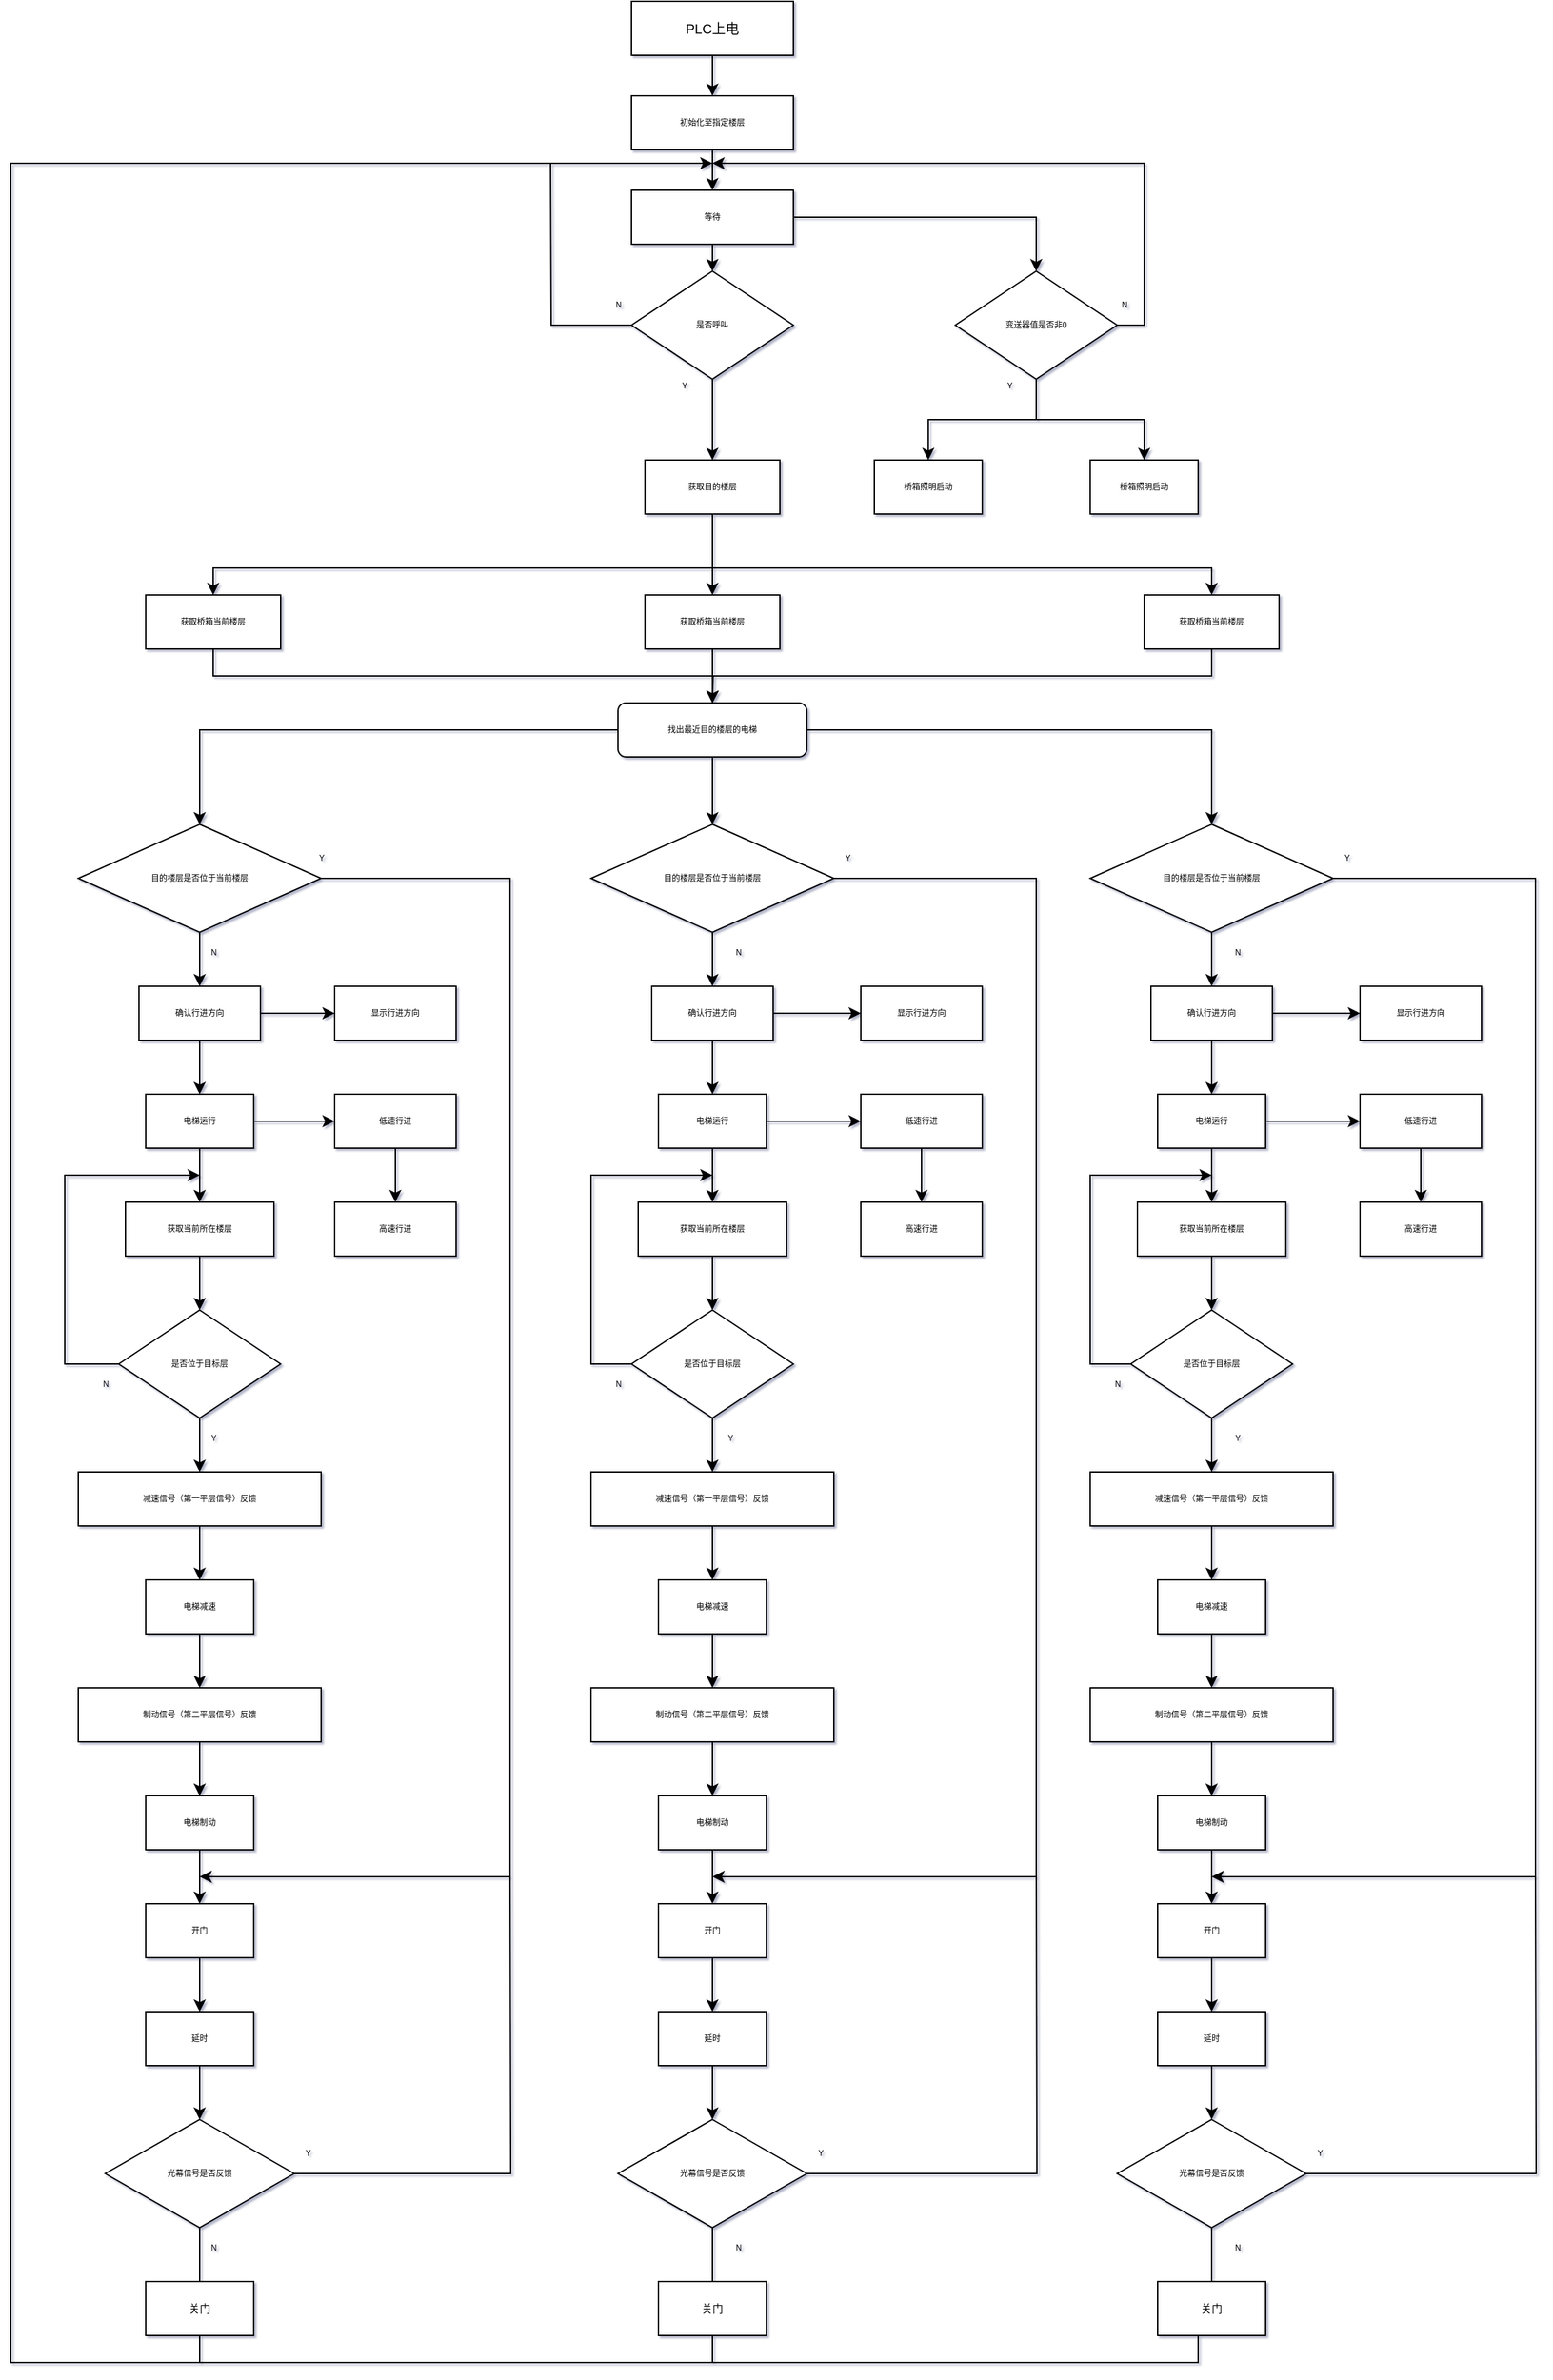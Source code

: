 <mxfile version="14.8.1" type="github">
  <diagram id="xuy3t1yrsUnTMNWXvo1F" name="Page-1">
    <mxGraphModel dx="2310" dy="881" grid="1" gridSize="10" guides="1" tooltips="1" connect="1" arrows="1" fold="1" page="1" pageScale="1" pageWidth="827" pageHeight="1169" math="0" shadow="1">
      <root>
        <mxCell id="0" />
        <mxCell id="1" parent="0" />
        <mxCell id="n46OkMf2juIqLzWFey6i-275" style="edgeStyle=orthogonalEdgeStyle;rounded=0;orthogonalLoop=1;jettySize=auto;html=1;exitX=0.5;exitY=1;exitDx=0;exitDy=0;entryX=0.5;entryY=0;entryDx=0;entryDy=0;fontSize=6;startArrow=none;startFill=0;endArrow=classic;endFill=1;" edge="1" parent="1" source="n46OkMf2juIqLzWFey6i-2" target="n46OkMf2juIqLzWFey6i-3">
          <mxGeometry relative="1" as="geometry" />
        </mxCell>
        <mxCell id="n46OkMf2juIqLzWFey6i-2" value="&lt;font style=&quot;line-height: 120% ; font-size: 10px&quot;&gt;PLC上电&lt;/font&gt;" style="rounded=0;whiteSpace=wrap;html=1;spacingLeft=0;fontSize=8;" vertex="1" parent="1">
          <mxGeometry x="339.99" width="120" height="40" as="geometry" />
        </mxCell>
        <mxCell id="n46OkMf2juIqLzWFey6i-276" style="edgeStyle=orthogonalEdgeStyle;rounded=0;orthogonalLoop=1;jettySize=auto;html=1;exitX=0.5;exitY=1;exitDx=0;exitDy=0;fontSize=6;startArrow=none;startFill=0;endArrow=classic;endFill=1;" edge="1" parent="1" source="n46OkMf2juIqLzWFey6i-3">
          <mxGeometry relative="1" as="geometry">
            <mxPoint x="400" y="140" as="targetPoint" />
          </mxGeometry>
        </mxCell>
        <mxCell id="n46OkMf2juIqLzWFey6i-3" value="初始化至指定楼层" style="rounded=0;whiteSpace=wrap;html=1;spacingLeft=0;fontSize=6;" vertex="1" parent="1">
          <mxGeometry x="339.99" y="70" width="120" height="40" as="geometry" />
        </mxCell>
        <mxCell id="n46OkMf2juIqLzWFey6i-278" style="edgeStyle=orthogonalEdgeStyle;rounded=0;orthogonalLoop=1;jettySize=auto;html=1;exitX=0.5;exitY=1;exitDx=0;exitDy=0;entryX=0.5;entryY=0;entryDx=0;entryDy=0;fontSize=6;startArrow=none;startFill=0;endArrow=classic;endFill=1;" edge="1" parent="1" source="n46OkMf2juIqLzWFey6i-5" target="n46OkMf2juIqLzWFey6i-7">
          <mxGeometry relative="1" as="geometry" />
        </mxCell>
        <mxCell id="n46OkMf2juIqLzWFey6i-288" value="" style="edgeStyle=orthogonalEdgeStyle;rounded=0;orthogonalLoop=1;jettySize=auto;html=1;fontSize=6;startArrow=none;startFill=0;endArrow=classic;endFill=1;" edge="1" parent="1" source="n46OkMf2juIqLzWFey6i-5" target="n46OkMf2juIqLzWFey6i-282">
          <mxGeometry relative="1" as="geometry" />
        </mxCell>
        <mxCell id="n46OkMf2juIqLzWFey6i-5" value="等待" style="rounded=0;whiteSpace=wrap;html=1;spacingLeft=0;fontSize=6;" vertex="1" parent="1">
          <mxGeometry x="339.99" y="140" width="120" height="40" as="geometry" />
        </mxCell>
        <mxCell id="n46OkMf2juIqLzWFey6i-272" value="" style="edgeStyle=orthogonalEdgeStyle;rounded=0;orthogonalLoop=1;jettySize=auto;html=1;fontSize=6;startArrow=none;startFill=0;endArrow=classic;endFill=1;" edge="1" parent="1" source="n46OkMf2juIqLzWFey6i-7" target="n46OkMf2juIqLzWFey6i-25">
          <mxGeometry relative="1" as="geometry" />
        </mxCell>
        <mxCell id="n46OkMf2juIqLzWFey6i-274" style="edgeStyle=orthogonalEdgeStyle;rounded=0;orthogonalLoop=1;jettySize=auto;html=1;exitX=0;exitY=0.5;exitDx=0;exitDy=0;fontSize=6;startArrow=none;startFill=0;endArrow=none;endFill=0;" edge="1" parent="1" source="n46OkMf2juIqLzWFey6i-7">
          <mxGeometry relative="1" as="geometry">
            <mxPoint x="280.0" y="120" as="targetPoint" />
          </mxGeometry>
        </mxCell>
        <mxCell id="n46OkMf2juIqLzWFey6i-7" value="是否呼叫" style="rhombus;whiteSpace=wrap;html=1;spacingLeft=0;fontSize=6;" vertex="1" parent="1">
          <mxGeometry x="339.99" y="200" width="120" height="80" as="geometry" />
        </mxCell>
        <mxCell id="n46OkMf2juIqLzWFey6i-238" style="edgeStyle=orthogonalEdgeStyle;rounded=0;orthogonalLoop=1;jettySize=auto;html=1;exitX=0.5;exitY=1;exitDx=0;exitDy=0;fontSize=6;startArrow=none;startFill=0;endArrow=classic;endFill=1;" edge="1" parent="1" source="n46OkMf2juIqLzWFey6i-11">
          <mxGeometry relative="1" as="geometry">
            <mxPoint x="400.0" y="520" as="targetPoint" />
          </mxGeometry>
        </mxCell>
        <mxCell id="n46OkMf2juIqLzWFey6i-11" value="获取桥箱当前楼层" style="rounded=0;whiteSpace=wrap;html=1;spacingLeft=0;fontSize=6;" vertex="1" parent="1">
          <mxGeometry x="-20" y="440" width="100" height="40" as="geometry" />
        </mxCell>
        <mxCell id="n46OkMf2juIqLzWFey6i-229" value="" style="edgeStyle=orthogonalEdgeStyle;rounded=0;orthogonalLoop=1;jettySize=auto;html=1;fontSize=6;startArrow=none;startFill=0;endArrow=classic;endFill=1;" edge="1" parent="1" source="n46OkMf2juIqLzWFey6i-12" target="n46OkMf2juIqLzWFey6i-35">
          <mxGeometry relative="1" as="geometry" />
        </mxCell>
        <mxCell id="n46OkMf2juIqLzWFey6i-12" value="获取桥箱当前楼层" style="rounded=0;whiteSpace=wrap;html=1;spacingLeft=0;fontSize=6;" vertex="1" parent="1">
          <mxGeometry x="350" y="440" width="100" height="40" as="geometry" />
        </mxCell>
        <mxCell id="n46OkMf2juIqLzWFey6i-237" style="edgeStyle=orthogonalEdgeStyle;rounded=0;orthogonalLoop=1;jettySize=auto;html=1;exitX=0.5;exitY=1;exitDx=0;exitDy=0;entryX=0.5;entryY=0;entryDx=0;entryDy=0;fontSize=6;startArrow=none;startFill=0;endArrow=classic;endFill=1;" edge="1" parent="1" source="n46OkMf2juIqLzWFey6i-13" target="n46OkMf2juIqLzWFey6i-35">
          <mxGeometry relative="1" as="geometry" />
        </mxCell>
        <mxCell id="n46OkMf2juIqLzWFey6i-13" value="获取桥箱当前楼层" style="rounded=0;whiteSpace=wrap;html=1;spacingLeft=0;fontSize=6;" vertex="1" parent="1">
          <mxGeometry x="720" y="440" width="100" height="40" as="geometry" />
        </mxCell>
        <mxCell id="n46OkMf2juIqLzWFey6i-233" value="" style="edgeStyle=orthogonalEdgeStyle;rounded=0;orthogonalLoop=1;jettySize=auto;html=1;fontSize=6;startArrow=none;startFill=0;endArrow=classic;endFill=1;" edge="1" parent="1" source="n46OkMf2juIqLzWFey6i-25" target="n46OkMf2juIqLzWFey6i-12">
          <mxGeometry relative="1" as="geometry" />
        </mxCell>
        <mxCell id="n46OkMf2juIqLzWFey6i-234" style="edgeStyle=orthogonalEdgeStyle;rounded=0;orthogonalLoop=1;jettySize=auto;html=1;exitX=0.5;exitY=1;exitDx=0;exitDy=0;entryX=0.5;entryY=0;entryDx=0;entryDy=0;fontSize=6;startArrow=none;startFill=0;endArrow=classic;endFill=1;" edge="1" parent="1" source="n46OkMf2juIqLzWFey6i-25" target="n46OkMf2juIqLzWFey6i-11">
          <mxGeometry relative="1" as="geometry">
            <Array as="points">
              <mxPoint x="400" y="420" />
              <mxPoint x="30" y="420" />
            </Array>
          </mxGeometry>
        </mxCell>
        <mxCell id="n46OkMf2juIqLzWFey6i-235" style="edgeStyle=orthogonalEdgeStyle;rounded=0;orthogonalLoop=1;jettySize=auto;html=1;exitX=0.5;exitY=1;exitDx=0;exitDy=0;entryX=0.5;entryY=0;entryDx=0;entryDy=0;fontSize=6;startArrow=none;startFill=0;endArrow=classic;endFill=1;" edge="1" parent="1" source="n46OkMf2juIqLzWFey6i-25" target="n46OkMf2juIqLzWFey6i-13">
          <mxGeometry relative="1" as="geometry">
            <Array as="points">
              <mxPoint x="400" y="420" />
              <mxPoint x="770" y="420" />
            </Array>
          </mxGeometry>
        </mxCell>
        <mxCell id="n46OkMf2juIqLzWFey6i-25" value="获取目的楼层" style="rounded=0;whiteSpace=wrap;html=1;spacingLeft=0;fontSize=6;" vertex="1" parent="1">
          <mxGeometry x="350" y="340" width="100" height="40" as="geometry" />
        </mxCell>
        <mxCell id="n46OkMf2juIqLzWFey6i-236" value="" style="edgeStyle=orthogonalEdgeStyle;rounded=0;orthogonalLoop=1;jettySize=auto;html=1;fontSize=6;startArrow=none;startFill=0;endArrow=classic;endFill=1;" edge="1" parent="1" source="n46OkMf2juIqLzWFey6i-35" target="n46OkMf2juIqLzWFey6i-40">
          <mxGeometry relative="1" as="geometry" />
        </mxCell>
        <mxCell id="n46OkMf2juIqLzWFey6i-239" style="edgeStyle=orthogonalEdgeStyle;rounded=0;orthogonalLoop=1;jettySize=auto;html=1;exitX=0;exitY=0.5;exitDx=0;exitDy=0;entryX=0.5;entryY=0;entryDx=0;entryDy=0;fontSize=6;startArrow=none;startFill=0;endArrow=classic;endFill=1;" edge="1" parent="1" source="n46OkMf2juIqLzWFey6i-35" target="n46OkMf2juIqLzWFey6i-42">
          <mxGeometry relative="1" as="geometry" />
        </mxCell>
        <mxCell id="n46OkMf2juIqLzWFey6i-240" style="edgeStyle=orthogonalEdgeStyle;rounded=0;orthogonalLoop=1;jettySize=auto;html=1;exitX=1;exitY=0.5;exitDx=0;exitDy=0;entryX=0.5;entryY=0;entryDx=0;entryDy=0;fontSize=6;startArrow=none;startFill=0;endArrow=classic;endFill=1;" edge="1" parent="1" source="n46OkMf2juIqLzWFey6i-35" target="n46OkMf2juIqLzWFey6i-43">
          <mxGeometry relative="1" as="geometry" />
        </mxCell>
        <mxCell id="n46OkMf2juIqLzWFey6i-35" value="找出最近目的楼层的电梯" style="rounded=1;whiteSpace=wrap;html=1;spacingLeft=0;fontSize=6;" vertex="1" parent="1">
          <mxGeometry x="330" y="520" width="140" height="40" as="geometry" />
        </mxCell>
        <mxCell id="n46OkMf2juIqLzWFey6i-225" value="" style="edgeStyle=orthogonalEdgeStyle;rounded=0;orthogonalLoop=1;jettySize=auto;html=1;fontSize=6;startArrow=none;startFill=0;endArrow=classic;endFill=1;" edge="1" parent="1" source="n46OkMf2juIqLzWFey6i-40" target="n46OkMf2juIqLzWFey6i-48">
          <mxGeometry relative="1" as="geometry" />
        </mxCell>
        <mxCell id="n46OkMf2juIqLzWFey6i-261" style="edgeStyle=orthogonalEdgeStyle;rounded=0;orthogonalLoop=1;jettySize=auto;html=1;exitX=1;exitY=0.5;exitDx=0;exitDy=0;fontSize=6;startArrow=none;startFill=0;endArrow=classic;endFill=1;" edge="1" parent="1" source="n46OkMf2juIqLzWFey6i-40">
          <mxGeometry relative="1" as="geometry">
            <mxPoint x="400" y="1390" as="targetPoint" />
            <Array as="points">
              <mxPoint x="640" y="650" />
              <mxPoint x="640" y="1390" />
            </Array>
          </mxGeometry>
        </mxCell>
        <mxCell id="n46OkMf2juIqLzWFey6i-40" value="目的楼层是否位于当前楼层" style="rhombus;whiteSpace=wrap;html=1;spacingLeft=0;fontSize=6;" vertex="1" parent="1">
          <mxGeometry x="309.99" y="610" width="180" height="80" as="geometry" />
        </mxCell>
        <mxCell id="n46OkMf2juIqLzWFey6i-226" value="" style="edgeStyle=orthogonalEdgeStyle;rounded=0;orthogonalLoop=1;jettySize=auto;html=1;fontSize=6;startArrow=none;startFill=0;endArrow=classic;endFill=1;" edge="1" parent="1" source="n46OkMf2juIqLzWFey6i-42" target="n46OkMf2juIqLzWFey6i-46">
          <mxGeometry relative="1" as="geometry" />
        </mxCell>
        <mxCell id="n46OkMf2juIqLzWFey6i-262" style="edgeStyle=orthogonalEdgeStyle;rounded=0;orthogonalLoop=1;jettySize=auto;html=1;exitX=1;exitY=0.5;exitDx=0;exitDy=0;fontSize=6;startArrow=none;startFill=0;endArrow=classic;endFill=1;" edge="1" parent="1" source="n46OkMf2juIqLzWFey6i-42">
          <mxGeometry relative="1" as="geometry">
            <mxPoint x="20" y="1390" as="targetPoint" />
            <Array as="points">
              <mxPoint x="250" y="650" />
              <mxPoint x="250" y="1390" />
            </Array>
          </mxGeometry>
        </mxCell>
        <mxCell id="n46OkMf2juIqLzWFey6i-42" value="目的楼层是否位于当前楼层" style="rhombus;whiteSpace=wrap;html=1;spacingLeft=0;fontSize=6;" vertex="1" parent="1">
          <mxGeometry x="-70" y="610" width="180" height="80" as="geometry" />
        </mxCell>
        <mxCell id="n46OkMf2juIqLzWFey6i-227" value="" style="edgeStyle=orthogonalEdgeStyle;rounded=0;orthogonalLoop=1;jettySize=auto;html=1;fontSize=6;startArrow=none;startFill=0;endArrow=classic;endFill=1;" edge="1" parent="1" source="n46OkMf2juIqLzWFey6i-43" target="n46OkMf2juIqLzWFey6i-49">
          <mxGeometry relative="1" as="geometry" />
        </mxCell>
        <mxCell id="n46OkMf2juIqLzWFey6i-263" style="edgeStyle=orthogonalEdgeStyle;rounded=0;orthogonalLoop=1;jettySize=auto;html=1;exitX=1;exitY=0.5;exitDx=0;exitDy=0;fontSize=6;startArrow=none;startFill=0;endArrow=classic;endFill=1;" edge="1" parent="1" source="n46OkMf2juIqLzWFey6i-43">
          <mxGeometry relative="1" as="geometry">
            <mxPoint x="770" y="1390" as="targetPoint" />
            <Array as="points">
              <mxPoint x="1010" y="650" />
              <mxPoint x="1010" y="1390" />
            </Array>
          </mxGeometry>
        </mxCell>
        <mxCell id="n46OkMf2juIqLzWFey6i-43" value="目的楼层是否位于当前楼层" style="rhombus;whiteSpace=wrap;html=1;spacingLeft=0;fontSize=6;" vertex="1" parent="1">
          <mxGeometry x="680" y="610" width="180" height="80" as="geometry" />
        </mxCell>
        <mxCell id="n46OkMf2juIqLzWFey6i-222" value="" style="edgeStyle=orthogonalEdgeStyle;rounded=0;orthogonalLoop=1;jettySize=auto;html=1;fontSize=6;startArrow=none;startFill=0;endArrow=classic;endFill=1;" edge="1" parent="1" source="n46OkMf2juIqLzWFey6i-46" target="n46OkMf2juIqLzWFey6i-54">
          <mxGeometry relative="1" as="geometry" />
        </mxCell>
        <mxCell id="n46OkMf2juIqLzWFey6i-244" value="" style="edgeStyle=orthogonalEdgeStyle;rounded=0;orthogonalLoop=1;jettySize=auto;html=1;fontSize=6;startArrow=none;startFill=0;endArrow=classic;endFill=1;" edge="1" parent="1" source="n46OkMf2juIqLzWFey6i-46" target="n46OkMf2juIqLzWFey6i-241">
          <mxGeometry relative="1" as="geometry" />
        </mxCell>
        <mxCell id="n46OkMf2juIqLzWFey6i-46" value="确认行进方向" style="rounded=0;whiteSpace=wrap;html=1;spacingLeft=0;fontSize=6;" vertex="1" parent="1">
          <mxGeometry x="-25" y="730" width="90" height="40" as="geometry" />
        </mxCell>
        <mxCell id="n46OkMf2juIqLzWFey6i-221" value="" style="edgeStyle=orthogonalEdgeStyle;rounded=0;orthogonalLoop=1;jettySize=auto;html=1;fontSize=6;startArrow=none;startFill=0;endArrow=classic;endFill=1;" edge="1" parent="1" source="n46OkMf2juIqLzWFey6i-48" target="n46OkMf2juIqLzWFey6i-56">
          <mxGeometry relative="1" as="geometry" />
        </mxCell>
        <mxCell id="n46OkMf2juIqLzWFey6i-245" value="" style="edgeStyle=orthogonalEdgeStyle;rounded=0;orthogonalLoop=1;jettySize=auto;html=1;fontSize=6;startArrow=none;startFill=0;endArrow=classic;endFill=1;" edge="1" parent="1" source="n46OkMf2juIqLzWFey6i-48" target="n46OkMf2juIqLzWFey6i-242">
          <mxGeometry relative="1" as="geometry" />
        </mxCell>
        <mxCell id="n46OkMf2juIqLzWFey6i-48" value="确认行进方向" style="rounded=0;whiteSpace=wrap;html=1;spacingLeft=0;fontSize=6;" vertex="1" parent="1">
          <mxGeometry x="355" y="730" width="90" height="40" as="geometry" />
        </mxCell>
        <mxCell id="n46OkMf2juIqLzWFey6i-167" value="" style="edgeStyle=orthogonalEdgeStyle;rounded=0;orthogonalLoop=1;jettySize=auto;html=1;fontSize=8;startArrow=none;startFill=0;endArrow=classic;endFill=1;" edge="1" parent="1" source="n46OkMf2juIqLzWFey6i-49" target="n46OkMf2juIqLzWFey6i-57">
          <mxGeometry relative="1" as="geometry" />
        </mxCell>
        <mxCell id="n46OkMf2juIqLzWFey6i-246" value="" style="edgeStyle=orthogonalEdgeStyle;rounded=0;orthogonalLoop=1;jettySize=auto;html=1;fontSize=6;startArrow=none;startFill=0;endArrow=classic;endFill=1;" edge="1" parent="1" source="n46OkMf2juIqLzWFey6i-49" target="n46OkMf2juIqLzWFey6i-243">
          <mxGeometry relative="1" as="geometry" />
        </mxCell>
        <mxCell id="n46OkMf2juIqLzWFey6i-49" value="确认行进方向" style="rounded=0;whiteSpace=wrap;html=1;spacingLeft=0;fontSize=6;" vertex="1" parent="1">
          <mxGeometry x="725" y="730" width="90" height="40" as="geometry" />
        </mxCell>
        <mxCell id="n46OkMf2juIqLzWFey6i-223" value="" style="edgeStyle=orthogonalEdgeStyle;rounded=0;orthogonalLoop=1;jettySize=auto;html=1;fontSize=6;startArrow=none;startFill=0;endArrow=classic;endFill=1;" edge="1" parent="1" source="n46OkMf2juIqLzWFey6i-54" target="n46OkMf2juIqLzWFey6i-58">
          <mxGeometry relative="1" as="geometry" />
        </mxCell>
        <mxCell id="n46OkMf2juIqLzWFey6i-248" value="" style="edgeStyle=orthogonalEdgeStyle;rounded=0;orthogonalLoop=1;jettySize=auto;html=1;fontSize=6;startArrow=none;startFill=0;endArrow=classic;endFill=1;" edge="1" parent="1" source="n46OkMf2juIqLzWFey6i-54" target="n46OkMf2juIqLzWFey6i-247">
          <mxGeometry relative="1" as="geometry" />
        </mxCell>
        <mxCell id="n46OkMf2juIqLzWFey6i-54" value="电梯运行" style="rounded=0;whiteSpace=wrap;html=1;spacingLeft=0;fontSize=6;" vertex="1" parent="1">
          <mxGeometry x="-20" y="810" width="80" height="40" as="geometry" />
        </mxCell>
        <mxCell id="n46OkMf2juIqLzWFey6i-220" value="" style="edgeStyle=orthogonalEdgeStyle;rounded=0;orthogonalLoop=1;jettySize=auto;html=1;fontSize=6;startArrow=none;startFill=0;endArrow=classic;endFill=1;" edge="1" parent="1" source="n46OkMf2juIqLzWFey6i-56" target="n46OkMf2juIqLzWFey6i-124">
          <mxGeometry relative="1" as="geometry" />
        </mxCell>
        <mxCell id="n46OkMf2juIqLzWFey6i-257" value="" style="edgeStyle=orthogonalEdgeStyle;rounded=0;orthogonalLoop=1;jettySize=auto;html=1;fontSize=6;startArrow=none;startFill=0;endArrow=classic;endFill=1;" edge="1" parent="1" source="n46OkMf2juIqLzWFey6i-56" target="n46OkMf2juIqLzWFey6i-252">
          <mxGeometry relative="1" as="geometry" />
        </mxCell>
        <mxCell id="n46OkMf2juIqLzWFey6i-56" value="电梯运行" style="rounded=0;whiteSpace=wrap;html=1;spacingLeft=0;fontSize=6;" vertex="1" parent="1">
          <mxGeometry x="359.99" y="810" width="80" height="40" as="geometry" />
        </mxCell>
        <mxCell id="n46OkMf2juIqLzWFey6i-189" value="" style="edgeStyle=orthogonalEdgeStyle;rounded=0;orthogonalLoop=1;jettySize=auto;html=1;fontSize=8;startArrow=none;startFill=0;endArrow=classic;endFill=1;" edge="1" parent="1" source="n46OkMf2juIqLzWFey6i-57" target="n46OkMf2juIqLzWFey6i-169">
          <mxGeometry relative="1" as="geometry" />
        </mxCell>
        <mxCell id="n46OkMf2juIqLzWFey6i-258" value="" style="edgeStyle=orthogonalEdgeStyle;rounded=0;orthogonalLoop=1;jettySize=auto;html=1;fontSize=6;startArrow=none;startFill=0;endArrow=classic;endFill=1;" edge="1" parent="1" source="n46OkMf2juIqLzWFey6i-57" target="n46OkMf2juIqLzWFey6i-255">
          <mxGeometry relative="1" as="geometry" />
        </mxCell>
        <mxCell id="n46OkMf2juIqLzWFey6i-57" value="电梯运行" style="rounded=0;whiteSpace=wrap;html=1;spacingLeft=0;fontSize=6;" vertex="1" parent="1">
          <mxGeometry x="730" y="810" width="80" height="40" as="geometry" />
        </mxCell>
        <mxCell id="n46OkMf2juIqLzWFey6i-224" value="" style="edgeStyle=orthogonalEdgeStyle;rounded=0;orthogonalLoop=1;jettySize=auto;html=1;fontSize=6;startArrow=none;startFill=0;endArrow=classic;endFill=1;" edge="1" parent="1" source="n46OkMf2juIqLzWFey6i-58" target="n46OkMf2juIqLzWFey6i-60">
          <mxGeometry relative="1" as="geometry" />
        </mxCell>
        <mxCell id="n46OkMf2juIqLzWFey6i-58" value="获取当前所在楼层" style="rounded=0;whiteSpace=wrap;html=1;spacingLeft=0;fontSize=6;" vertex="1" parent="1">
          <mxGeometry x="-35" y="890" width="110" height="40" as="geometry" />
        </mxCell>
        <mxCell id="n46OkMf2juIqLzWFey6i-64" value="" style="edgeStyle=orthogonalEdgeStyle;rounded=0;orthogonalLoop=1;jettySize=auto;html=1;startArrow=none;startFill=0;endArrow=classic;endFill=1;spacingLeft=0;fontSize=6;" edge="1" parent="1" source="n46OkMf2juIqLzWFey6i-60" target="n46OkMf2juIqLzWFey6i-63">
          <mxGeometry relative="1" as="geometry" />
        </mxCell>
        <mxCell id="n46OkMf2juIqLzWFey6i-279" style="edgeStyle=orthogonalEdgeStyle;rounded=0;orthogonalLoop=1;jettySize=auto;html=1;exitX=0;exitY=0.5;exitDx=0;exitDy=0;fontSize=6;startArrow=none;startFill=0;endArrow=classic;endFill=1;" edge="1" parent="1" source="n46OkMf2juIqLzWFey6i-60">
          <mxGeometry relative="1" as="geometry">
            <mxPoint x="20" y="870" as="targetPoint" />
            <Array as="points">
              <mxPoint x="-80" y="1010" />
              <mxPoint x="-80" y="870" />
            </Array>
          </mxGeometry>
        </mxCell>
        <mxCell id="n46OkMf2juIqLzWFey6i-60" value="是否位于目标层" style="rhombus;whiteSpace=wrap;html=1;spacingLeft=0;fontSize=6;" vertex="1" parent="1">
          <mxGeometry x="-40" y="970" width="120" height="80" as="geometry" />
        </mxCell>
        <mxCell id="n46OkMf2juIqLzWFey6i-66" value="" style="edgeStyle=orthogonalEdgeStyle;rounded=0;orthogonalLoop=1;jettySize=auto;html=1;startArrow=none;startFill=0;endArrow=classic;endFill=1;spacingLeft=0;fontSize=6;" edge="1" parent="1" source="n46OkMf2juIqLzWFey6i-63" target="n46OkMf2juIqLzWFey6i-65">
          <mxGeometry relative="1" as="geometry" />
        </mxCell>
        <mxCell id="n46OkMf2juIqLzWFey6i-63" value="减速信号（第一平层信号）反馈" style="rounded=0;whiteSpace=wrap;html=1;spacingLeft=0;fontSize=6;" vertex="1" parent="1">
          <mxGeometry x="-70" y="1090" width="180" height="40" as="geometry" />
        </mxCell>
        <mxCell id="n46OkMf2juIqLzWFey6i-68" value="" style="edgeStyle=orthogonalEdgeStyle;rounded=0;orthogonalLoop=1;jettySize=auto;html=1;fontSize=8;startArrow=none;startFill=0;endArrow=classic;endFill=1;" edge="1" parent="1" source="n46OkMf2juIqLzWFey6i-65" target="n46OkMf2juIqLzWFey6i-67">
          <mxGeometry relative="1" as="geometry" />
        </mxCell>
        <mxCell id="n46OkMf2juIqLzWFey6i-65" value="电梯减速" style="rounded=0;whiteSpace=wrap;html=1;spacingLeft=0;fontSize=6;" vertex="1" parent="1">
          <mxGeometry x="-20" y="1170" width="80" height="40" as="geometry" />
        </mxCell>
        <mxCell id="n46OkMf2juIqLzWFey6i-70" value="" style="edgeStyle=orthogonalEdgeStyle;rounded=0;orthogonalLoop=1;jettySize=auto;html=1;fontSize=8;startArrow=none;startFill=0;endArrow=classic;endFill=1;" edge="1" parent="1" source="n46OkMf2juIqLzWFey6i-67" target="n46OkMf2juIqLzWFey6i-69">
          <mxGeometry relative="1" as="geometry" />
        </mxCell>
        <mxCell id="n46OkMf2juIqLzWFey6i-67" value="制动信号（第二平层信号）反馈" style="rounded=0;whiteSpace=wrap;html=1;spacingLeft=0;fontSize=6;" vertex="1" parent="1">
          <mxGeometry x="-70" y="1250" width="180" height="40" as="geometry" />
        </mxCell>
        <mxCell id="n46OkMf2juIqLzWFey6i-72" value="" style="edgeStyle=orthogonalEdgeStyle;rounded=0;orthogonalLoop=1;jettySize=auto;html=1;fontSize=8;startArrow=none;startFill=0;endArrow=classic;endFill=1;" edge="1" parent="1" source="n46OkMf2juIqLzWFey6i-69" target="n46OkMf2juIqLzWFey6i-71">
          <mxGeometry relative="1" as="geometry" />
        </mxCell>
        <mxCell id="n46OkMf2juIqLzWFey6i-69" value="电梯制动" style="rounded=0;whiteSpace=wrap;html=1;spacingLeft=0;fontSize=6;" vertex="1" parent="1">
          <mxGeometry x="-20" y="1330" width="80" height="40" as="geometry" />
        </mxCell>
        <mxCell id="n46OkMf2juIqLzWFey6i-76" value="" style="edgeStyle=orthogonalEdgeStyle;rounded=0;orthogonalLoop=1;jettySize=auto;html=1;fontSize=8;startArrow=none;startFill=0;endArrow=classic;endFill=1;" edge="1" parent="1" source="n46OkMf2juIqLzWFey6i-71" target="n46OkMf2juIqLzWFey6i-73">
          <mxGeometry relative="1" as="geometry" />
        </mxCell>
        <mxCell id="n46OkMf2juIqLzWFey6i-71" value="开门" style="rounded=0;whiteSpace=wrap;html=1;spacingLeft=0;fontSize=6;" vertex="1" parent="1">
          <mxGeometry x="-20" y="1410" width="80" height="40" as="geometry" />
        </mxCell>
        <mxCell id="n46OkMf2juIqLzWFey6i-75" value="" style="edgeStyle=orthogonalEdgeStyle;rounded=0;orthogonalLoop=1;jettySize=auto;html=1;fontSize=8;startArrow=none;startFill=0;endArrow=classic;endFill=1;" edge="1" parent="1" source="n46OkMf2juIqLzWFey6i-73" target="n46OkMf2juIqLzWFey6i-74">
          <mxGeometry relative="1" as="geometry" />
        </mxCell>
        <mxCell id="n46OkMf2juIqLzWFey6i-73" value="延时" style="rounded=0;whiteSpace=wrap;html=1;spacingLeft=0;fontSize=6;" vertex="1" parent="1">
          <mxGeometry x="-20" y="1490" width="80" height="40" as="geometry" />
        </mxCell>
        <mxCell id="n46OkMf2juIqLzWFey6i-79" value="" style="edgeStyle=orthogonalEdgeStyle;rounded=0;orthogonalLoop=1;jettySize=auto;html=1;fontSize=8;startArrow=none;startFill=0;endArrow=none;endFill=0;" edge="1" parent="1" source="n46OkMf2juIqLzWFey6i-74" target="n46OkMf2juIqLzWFey6i-78">
          <mxGeometry relative="1" as="geometry" />
        </mxCell>
        <mxCell id="n46OkMf2juIqLzWFey6i-267" style="edgeStyle=orthogonalEdgeStyle;rounded=0;orthogonalLoop=1;jettySize=auto;html=1;exitX=1;exitY=0.5;exitDx=0;exitDy=0;fontSize=6;startArrow=none;startFill=0;endArrow=none;endFill=0;" edge="1" parent="1" source="n46OkMf2juIqLzWFey6i-74">
          <mxGeometry relative="1" as="geometry">
            <mxPoint x="250" y="1380" as="targetPoint" />
          </mxGeometry>
        </mxCell>
        <mxCell id="n46OkMf2juIqLzWFey6i-74" value="光幕信号是否反馈" style="rhombus;whiteSpace=wrap;html=1;spacingLeft=0;fontSize=6;" vertex="1" parent="1">
          <mxGeometry x="-50" y="1570" width="140" height="80" as="geometry" />
        </mxCell>
        <mxCell id="n46OkMf2juIqLzWFey6i-265" style="edgeStyle=orthogonalEdgeStyle;rounded=0;orthogonalLoop=1;jettySize=auto;html=1;exitX=0.5;exitY=1;exitDx=0;exitDy=0;fontSize=6;startArrow=none;startFill=0;endArrow=none;endFill=0;" edge="1" parent="1" source="n46OkMf2juIqLzWFey6i-78">
          <mxGeometry relative="1" as="geometry">
            <mxPoint x="20" y="1750" as="targetPoint" />
          </mxGeometry>
        </mxCell>
        <mxCell id="n46OkMf2juIqLzWFey6i-78" value="关门" style="rounded=0;whiteSpace=wrap;html=1;fontSize=8;" vertex="1" parent="1">
          <mxGeometry x="-20" y="1690" width="80" height="40" as="geometry" />
        </mxCell>
        <mxCell id="n46OkMf2juIqLzWFey6i-219" value="" style="edgeStyle=orthogonalEdgeStyle;rounded=0;orthogonalLoop=1;jettySize=auto;html=1;fontSize=6;startArrow=none;startFill=0;endArrow=classic;endFill=1;" edge="1" parent="1" source="n46OkMf2juIqLzWFey6i-124" target="n46OkMf2juIqLzWFey6i-127">
          <mxGeometry relative="1" as="geometry" />
        </mxCell>
        <mxCell id="n46OkMf2juIqLzWFey6i-124" value="获取当前所在楼层" style="rounded=0;whiteSpace=wrap;html=1;spacingLeft=0;fontSize=6;" vertex="1" parent="1">
          <mxGeometry x="344.99" y="890" width="110" height="40" as="geometry" />
        </mxCell>
        <mxCell id="n46OkMf2juIqLzWFey6i-126" value="" style="edgeStyle=orthogonalEdgeStyle;rounded=0;orthogonalLoop=1;jettySize=auto;html=1;startArrow=none;startFill=0;endArrow=classic;endFill=1;spacingLeft=0;fontSize=6;" edge="1" source="n46OkMf2juIqLzWFey6i-127" target="n46OkMf2juIqLzWFey6i-129" parent="1">
          <mxGeometry relative="1" as="geometry" />
        </mxCell>
        <mxCell id="n46OkMf2juIqLzWFey6i-280" style="edgeStyle=orthogonalEdgeStyle;rounded=0;orthogonalLoop=1;jettySize=auto;html=1;exitX=0;exitY=0.5;exitDx=0;exitDy=0;fontSize=6;startArrow=none;startFill=0;endArrow=classic;endFill=1;" edge="1" parent="1" source="n46OkMf2juIqLzWFey6i-127">
          <mxGeometry relative="1" as="geometry">
            <mxPoint x="400" y="870" as="targetPoint" />
            <Array as="points">
              <mxPoint x="310" y="1010" />
              <mxPoint x="310" y="870" />
            </Array>
          </mxGeometry>
        </mxCell>
        <mxCell id="n46OkMf2juIqLzWFey6i-127" value="是否位于目标层" style="rhombus;whiteSpace=wrap;html=1;spacingLeft=0;fontSize=6;" vertex="1" parent="1">
          <mxGeometry x="339.99" y="970" width="120" height="80" as="geometry" />
        </mxCell>
        <mxCell id="n46OkMf2juIqLzWFey6i-128" value="" style="edgeStyle=orthogonalEdgeStyle;rounded=0;orthogonalLoop=1;jettySize=auto;html=1;startArrow=none;startFill=0;endArrow=classic;endFill=1;spacingLeft=0;fontSize=6;" edge="1" source="n46OkMf2juIqLzWFey6i-129" target="n46OkMf2juIqLzWFey6i-131" parent="1">
          <mxGeometry relative="1" as="geometry" />
        </mxCell>
        <mxCell id="n46OkMf2juIqLzWFey6i-129" value="减速信号（第一平层信号）反馈" style="rounded=0;whiteSpace=wrap;html=1;spacingLeft=0;fontSize=6;" vertex="1" parent="1">
          <mxGeometry x="309.99" y="1090" width="180" height="40" as="geometry" />
        </mxCell>
        <mxCell id="n46OkMf2juIqLzWFey6i-130" value="" style="edgeStyle=orthogonalEdgeStyle;rounded=0;orthogonalLoop=1;jettySize=auto;html=1;fontSize=8;startArrow=none;startFill=0;endArrow=classic;endFill=1;" edge="1" source="n46OkMf2juIqLzWFey6i-131" target="n46OkMf2juIqLzWFey6i-133" parent="1">
          <mxGeometry relative="1" as="geometry" />
        </mxCell>
        <mxCell id="n46OkMf2juIqLzWFey6i-131" value="电梯减速" style="rounded=0;whiteSpace=wrap;html=1;spacingLeft=0;fontSize=6;" vertex="1" parent="1">
          <mxGeometry x="359.99" y="1170" width="80" height="40" as="geometry" />
        </mxCell>
        <mxCell id="n46OkMf2juIqLzWFey6i-132" value="" style="edgeStyle=orthogonalEdgeStyle;rounded=0;orthogonalLoop=1;jettySize=auto;html=1;fontSize=8;startArrow=none;startFill=0;endArrow=classic;endFill=1;" edge="1" source="n46OkMf2juIqLzWFey6i-133" target="n46OkMf2juIqLzWFey6i-135" parent="1">
          <mxGeometry relative="1" as="geometry" />
        </mxCell>
        <mxCell id="n46OkMf2juIqLzWFey6i-133" value="制动信号（第二平层信号）反馈" style="rounded=0;whiteSpace=wrap;html=1;spacingLeft=0;fontSize=6;" vertex="1" parent="1">
          <mxGeometry x="309.99" y="1250" width="180" height="40" as="geometry" />
        </mxCell>
        <mxCell id="n46OkMf2juIqLzWFey6i-134" value="" style="edgeStyle=orthogonalEdgeStyle;rounded=0;orthogonalLoop=1;jettySize=auto;html=1;fontSize=8;startArrow=none;startFill=0;endArrow=classic;endFill=1;" edge="1" source="n46OkMf2juIqLzWFey6i-135" target="n46OkMf2juIqLzWFey6i-137" parent="1">
          <mxGeometry relative="1" as="geometry" />
        </mxCell>
        <mxCell id="n46OkMf2juIqLzWFey6i-135" value="电梯制动" style="rounded=0;whiteSpace=wrap;html=1;spacingLeft=0;fontSize=6;" vertex="1" parent="1">
          <mxGeometry x="359.99" y="1330" width="80" height="40" as="geometry" />
        </mxCell>
        <mxCell id="n46OkMf2juIqLzWFey6i-136" value="" style="edgeStyle=orthogonalEdgeStyle;rounded=0;orthogonalLoop=1;jettySize=auto;html=1;fontSize=8;startArrow=none;startFill=0;endArrow=classic;endFill=1;" edge="1" source="n46OkMf2juIqLzWFey6i-137" target="n46OkMf2juIqLzWFey6i-139" parent="1">
          <mxGeometry relative="1" as="geometry" />
        </mxCell>
        <mxCell id="n46OkMf2juIqLzWFey6i-137" value="开门" style="rounded=0;whiteSpace=wrap;html=1;spacingLeft=0;fontSize=6;" vertex="1" parent="1">
          <mxGeometry x="359.99" y="1410" width="80" height="40" as="geometry" />
        </mxCell>
        <mxCell id="n46OkMf2juIqLzWFey6i-138" value="" style="edgeStyle=orthogonalEdgeStyle;rounded=0;orthogonalLoop=1;jettySize=auto;html=1;fontSize=8;startArrow=none;startFill=0;endArrow=classic;endFill=1;" edge="1" source="n46OkMf2juIqLzWFey6i-139" target="n46OkMf2juIqLzWFey6i-142" parent="1">
          <mxGeometry relative="1" as="geometry" />
        </mxCell>
        <mxCell id="n46OkMf2juIqLzWFey6i-139" value="延时" style="rounded=0;whiteSpace=wrap;html=1;spacingLeft=0;fontSize=6;" vertex="1" parent="1">
          <mxGeometry x="359.99" y="1490" width="80" height="40" as="geometry" />
        </mxCell>
        <mxCell id="n46OkMf2juIqLzWFey6i-141" value="" style="edgeStyle=orthogonalEdgeStyle;rounded=0;orthogonalLoop=1;jettySize=auto;html=1;fontSize=8;startArrow=none;startFill=0;endArrow=none;endFill=0;" edge="1" source="n46OkMf2juIqLzWFey6i-142" target="n46OkMf2juIqLzWFey6i-143" parent="1">
          <mxGeometry relative="1" as="geometry" />
        </mxCell>
        <mxCell id="n46OkMf2juIqLzWFey6i-268" style="edgeStyle=orthogonalEdgeStyle;rounded=0;orthogonalLoop=1;jettySize=auto;html=1;exitX=1;exitY=0.5;exitDx=0;exitDy=0;fontSize=6;startArrow=none;startFill=0;endArrow=none;endFill=0;" edge="1" parent="1" source="n46OkMf2juIqLzWFey6i-142">
          <mxGeometry relative="1" as="geometry">
            <mxPoint x="640" y="1370" as="targetPoint" />
          </mxGeometry>
        </mxCell>
        <mxCell id="n46OkMf2juIqLzWFey6i-142" value="光幕信号是否反馈" style="rhombus;whiteSpace=wrap;html=1;spacingLeft=0;fontSize=6;" vertex="1" parent="1">
          <mxGeometry x="329.99" y="1570" width="140" height="80" as="geometry" />
        </mxCell>
        <mxCell id="n46OkMf2juIqLzWFey6i-266" style="edgeStyle=orthogonalEdgeStyle;rounded=0;orthogonalLoop=1;jettySize=auto;html=1;exitX=0.5;exitY=1;exitDx=0;exitDy=0;fontSize=6;startArrow=none;startFill=0;endArrow=none;endFill=0;" edge="1" parent="1" source="n46OkMf2juIqLzWFey6i-143">
          <mxGeometry relative="1" as="geometry">
            <mxPoint x="400" y="1750" as="targetPoint" />
          </mxGeometry>
        </mxCell>
        <mxCell id="n46OkMf2juIqLzWFey6i-143" value="关门" style="rounded=0;whiteSpace=wrap;html=1;fontSize=8;" vertex="1" parent="1">
          <mxGeometry x="359.99" y="1690" width="80" height="40" as="geometry" />
        </mxCell>
        <mxCell id="n46OkMf2juIqLzWFey6i-168" value="" style="edgeStyle=orthogonalEdgeStyle;rounded=0;orthogonalLoop=1;jettySize=auto;html=1;startArrow=none;startFill=0;endArrow=classic;endFill=1;spacingLeft=0;fontSize=6;" edge="1" source="n46OkMf2juIqLzWFey6i-169" target="n46OkMf2juIqLzWFey6i-172" parent="1">
          <mxGeometry relative="1" as="geometry" />
        </mxCell>
        <mxCell id="n46OkMf2juIqLzWFey6i-169" value="获取当前所在楼层" style="rounded=0;whiteSpace=wrap;html=1;spacingLeft=0;fontSize=6;" vertex="1" parent="1">
          <mxGeometry x="715" y="890" width="110" height="40" as="geometry" />
        </mxCell>
        <mxCell id="n46OkMf2juIqLzWFey6i-171" value="" style="edgeStyle=orthogonalEdgeStyle;rounded=0;orthogonalLoop=1;jettySize=auto;html=1;startArrow=none;startFill=0;endArrow=classic;endFill=1;spacingLeft=0;fontSize=6;" edge="1" source="n46OkMf2juIqLzWFey6i-172" target="n46OkMf2juIqLzWFey6i-174" parent="1">
          <mxGeometry relative="1" as="geometry" />
        </mxCell>
        <mxCell id="n46OkMf2juIqLzWFey6i-281" style="edgeStyle=orthogonalEdgeStyle;rounded=0;orthogonalLoop=1;jettySize=auto;html=1;exitX=0;exitY=0.5;exitDx=0;exitDy=0;fontSize=6;startArrow=none;startFill=0;endArrow=classic;endFill=1;" edge="1" parent="1" source="n46OkMf2juIqLzWFey6i-172">
          <mxGeometry relative="1" as="geometry">
            <mxPoint x="770" y="870" as="targetPoint" />
            <Array as="points">
              <mxPoint x="680" y="1010" />
              <mxPoint x="680" y="870" />
            </Array>
          </mxGeometry>
        </mxCell>
        <mxCell id="n46OkMf2juIqLzWFey6i-172" value="是否位于目标层" style="rhombus;whiteSpace=wrap;html=1;spacingLeft=0;fontSize=6;" vertex="1" parent="1">
          <mxGeometry x="710" y="970" width="120" height="80" as="geometry" />
        </mxCell>
        <mxCell id="n46OkMf2juIqLzWFey6i-173" value="" style="edgeStyle=orthogonalEdgeStyle;rounded=0;orthogonalLoop=1;jettySize=auto;html=1;startArrow=none;startFill=0;endArrow=classic;endFill=1;spacingLeft=0;fontSize=6;" edge="1" source="n46OkMf2juIqLzWFey6i-174" target="n46OkMf2juIqLzWFey6i-176" parent="1">
          <mxGeometry relative="1" as="geometry" />
        </mxCell>
        <mxCell id="n46OkMf2juIqLzWFey6i-174" value="减速信号（第一平层信号）反馈" style="rounded=0;whiteSpace=wrap;html=1;spacingLeft=0;fontSize=6;" vertex="1" parent="1">
          <mxGeometry x="680" y="1090" width="180" height="40" as="geometry" />
        </mxCell>
        <mxCell id="n46OkMf2juIqLzWFey6i-175" value="" style="edgeStyle=orthogonalEdgeStyle;rounded=0;orthogonalLoop=1;jettySize=auto;html=1;fontSize=8;startArrow=none;startFill=0;endArrow=classic;endFill=1;" edge="1" source="n46OkMf2juIqLzWFey6i-176" target="n46OkMf2juIqLzWFey6i-178" parent="1">
          <mxGeometry relative="1" as="geometry" />
        </mxCell>
        <mxCell id="n46OkMf2juIqLzWFey6i-176" value="电梯减速" style="rounded=0;whiteSpace=wrap;html=1;spacingLeft=0;fontSize=6;" vertex="1" parent="1">
          <mxGeometry x="730" y="1170" width="80" height="40" as="geometry" />
        </mxCell>
        <mxCell id="n46OkMf2juIqLzWFey6i-177" value="" style="edgeStyle=orthogonalEdgeStyle;rounded=0;orthogonalLoop=1;jettySize=auto;html=1;fontSize=8;startArrow=none;startFill=0;endArrow=classic;endFill=1;" edge="1" source="n46OkMf2juIqLzWFey6i-178" target="n46OkMf2juIqLzWFey6i-180" parent="1">
          <mxGeometry relative="1" as="geometry" />
        </mxCell>
        <mxCell id="n46OkMf2juIqLzWFey6i-178" value="制动信号（第二平层信号）反馈" style="rounded=0;whiteSpace=wrap;html=1;spacingLeft=0;fontSize=6;" vertex="1" parent="1">
          <mxGeometry x="680" y="1250" width="180" height="40" as="geometry" />
        </mxCell>
        <mxCell id="n46OkMf2juIqLzWFey6i-179" value="" style="edgeStyle=orthogonalEdgeStyle;rounded=0;orthogonalLoop=1;jettySize=auto;html=1;fontSize=8;startArrow=none;startFill=0;endArrow=classic;endFill=1;" edge="1" source="n46OkMf2juIqLzWFey6i-180" target="n46OkMf2juIqLzWFey6i-182" parent="1">
          <mxGeometry relative="1" as="geometry" />
        </mxCell>
        <mxCell id="n46OkMf2juIqLzWFey6i-180" value="电梯制动" style="rounded=0;whiteSpace=wrap;html=1;spacingLeft=0;fontSize=6;" vertex="1" parent="1">
          <mxGeometry x="730" y="1330" width="80" height="40" as="geometry" />
        </mxCell>
        <mxCell id="n46OkMf2juIqLzWFey6i-181" value="" style="edgeStyle=orthogonalEdgeStyle;rounded=0;orthogonalLoop=1;jettySize=auto;html=1;fontSize=8;startArrow=none;startFill=0;endArrow=classic;endFill=1;" edge="1" source="n46OkMf2juIqLzWFey6i-182" target="n46OkMf2juIqLzWFey6i-184" parent="1">
          <mxGeometry relative="1" as="geometry" />
        </mxCell>
        <mxCell id="n46OkMf2juIqLzWFey6i-182" value="开门" style="rounded=0;whiteSpace=wrap;html=1;spacingLeft=0;fontSize=6;" vertex="1" parent="1">
          <mxGeometry x="730" y="1410" width="80" height="40" as="geometry" />
        </mxCell>
        <mxCell id="n46OkMf2juIqLzWFey6i-183" value="" style="edgeStyle=orthogonalEdgeStyle;rounded=0;orthogonalLoop=1;jettySize=auto;html=1;fontSize=8;startArrow=none;startFill=0;endArrow=classic;endFill=1;" edge="1" source="n46OkMf2juIqLzWFey6i-184" target="n46OkMf2juIqLzWFey6i-187" parent="1">
          <mxGeometry relative="1" as="geometry" />
        </mxCell>
        <mxCell id="n46OkMf2juIqLzWFey6i-184" value="延时" style="rounded=0;whiteSpace=wrap;html=1;spacingLeft=0;fontSize=6;" vertex="1" parent="1">
          <mxGeometry x="730" y="1490" width="80" height="40" as="geometry" />
        </mxCell>
        <mxCell id="n46OkMf2juIqLzWFey6i-186" value="" style="edgeStyle=orthogonalEdgeStyle;rounded=0;orthogonalLoop=1;jettySize=auto;html=1;fontSize=8;startArrow=none;startFill=0;endArrow=none;endFill=0;" edge="1" source="n46OkMf2juIqLzWFey6i-187" target="n46OkMf2juIqLzWFey6i-188" parent="1">
          <mxGeometry relative="1" as="geometry" />
        </mxCell>
        <mxCell id="n46OkMf2juIqLzWFey6i-269" style="edgeStyle=orthogonalEdgeStyle;rounded=0;orthogonalLoop=1;jettySize=auto;html=1;exitX=1;exitY=0.5;exitDx=0;exitDy=0;fontSize=6;startArrow=none;startFill=0;endArrow=none;endFill=0;" edge="1" parent="1" source="n46OkMf2juIqLzWFey6i-187">
          <mxGeometry relative="1" as="geometry">
            <mxPoint x="1010" y="1380" as="targetPoint" />
          </mxGeometry>
        </mxCell>
        <mxCell id="n46OkMf2juIqLzWFey6i-187" value="光幕信号是否反馈" style="rhombus;whiteSpace=wrap;html=1;spacingLeft=0;fontSize=6;" vertex="1" parent="1">
          <mxGeometry x="700" y="1570" width="140" height="80" as="geometry" />
        </mxCell>
        <mxCell id="n46OkMf2juIqLzWFey6i-264" style="edgeStyle=orthogonalEdgeStyle;rounded=0;orthogonalLoop=1;jettySize=auto;html=1;exitX=0.5;exitY=1;exitDx=0;exitDy=0;fontSize=6;startArrow=none;startFill=0;endArrow=classic;endFill=1;" edge="1" parent="1" source="n46OkMf2juIqLzWFey6i-188">
          <mxGeometry relative="1" as="geometry">
            <mxPoint x="400" y="120" as="targetPoint" />
            <Array as="points">
              <mxPoint x="770" y="1710" />
              <mxPoint x="760" y="1710" />
              <mxPoint x="760" y="1750" />
              <mxPoint x="-120" y="1750" />
              <mxPoint x="-120" y="120" />
            </Array>
          </mxGeometry>
        </mxCell>
        <mxCell id="n46OkMf2juIqLzWFey6i-188" value="关门" style="rounded=0;whiteSpace=wrap;html=1;fontSize=8;" vertex="1" parent="1">
          <mxGeometry x="730" y="1690" width="80" height="40" as="geometry" />
        </mxCell>
        <mxCell id="n46OkMf2juIqLzWFey6i-199" value="Y" style="text;html=1;align=center;verticalAlign=middle;resizable=0;points=[];autosize=1;strokeColor=none;fontSize=6;" vertex="1" parent="1">
          <mxGeometry x="369" y="280" width="20" height="10" as="geometry" />
        </mxCell>
        <mxCell id="n46OkMf2juIqLzWFey6i-200" value="N" style="text;html=1;align=center;verticalAlign=middle;resizable=0;points=[];autosize=1;strokeColor=none;fontSize=6;" vertex="1" parent="1">
          <mxGeometry x="319.99" y="220" width="20" height="10" as="geometry" />
        </mxCell>
        <mxCell id="n46OkMf2juIqLzWFey6i-201" value="N" style="text;html=1;align=center;verticalAlign=middle;resizable=0;points=[];autosize=1;strokeColor=none;fontSize=6;" vertex="1" parent="1">
          <mxGeometry x="20" y="700" width="20" height="10" as="geometry" />
        </mxCell>
        <mxCell id="n46OkMf2juIqLzWFey6i-202" value="Y" style="text;html=1;align=center;verticalAlign=middle;resizable=0;points=[];autosize=1;strokeColor=none;fontSize=6;" vertex="1" parent="1">
          <mxGeometry x="100" y="630" width="20" height="10" as="geometry" />
        </mxCell>
        <mxCell id="n46OkMf2juIqLzWFey6i-203" value="Y" style="text;html=1;align=center;verticalAlign=middle;resizable=0;points=[];autosize=1;strokeColor=none;fontSize=6;" vertex="1" parent="1">
          <mxGeometry x="489.99" y="630" width="20" height="10" as="geometry" />
        </mxCell>
        <mxCell id="n46OkMf2juIqLzWFey6i-204" value="Y" style="text;html=1;align=center;verticalAlign=middle;resizable=0;points=[];autosize=1;strokeColor=none;fontSize=6;" vertex="1" parent="1">
          <mxGeometry x="860" y="630" width="20" height="10" as="geometry" />
        </mxCell>
        <mxCell id="n46OkMf2juIqLzWFey6i-205" value="N" style="text;html=1;align=center;verticalAlign=middle;resizable=0;points=[];autosize=1;strokeColor=none;fontSize=6;" vertex="1" parent="1">
          <mxGeometry x="409" y="700" width="20" height="10" as="geometry" />
        </mxCell>
        <mxCell id="n46OkMf2juIqLzWFey6i-206" value="N" style="text;html=1;align=center;verticalAlign=middle;resizable=0;points=[];autosize=1;strokeColor=none;fontSize=6;" vertex="1" parent="1">
          <mxGeometry x="779" y="700" width="20" height="10" as="geometry" />
        </mxCell>
        <mxCell id="n46OkMf2juIqLzWFey6i-207" value="Y" style="text;html=1;align=center;verticalAlign=middle;resizable=0;points=[];autosize=1;strokeColor=none;fontSize=6;" vertex="1" parent="1">
          <mxGeometry x="20" y="1060" width="20" height="10" as="geometry" />
        </mxCell>
        <mxCell id="n46OkMf2juIqLzWFey6i-208" value="N" style="text;html=1;align=center;verticalAlign=middle;resizable=0;points=[];autosize=1;strokeColor=none;fontSize=6;" vertex="1" parent="1">
          <mxGeometry x="-60" y="1020" width="20" height="10" as="geometry" />
        </mxCell>
        <mxCell id="n46OkMf2juIqLzWFey6i-209" value="N" style="text;html=1;align=center;verticalAlign=middle;resizable=0;points=[];autosize=1;strokeColor=none;fontSize=6;" vertex="1" parent="1">
          <mxGeometry x="319.99" y="1020" width="20" height="10" as="geometry" />
        </mxCell>
        <mxCell id="n46OkMf2juIqLzWFey6i-210" value="N" style="text;html=1;align=center;verticalAlign=middle;resizable=0;points=[];autosize=1;strokeColor=none;fontSize=6;" vertex="1" parent="1">
          <mxGeometry x="690" y="1020" width="20" height="10" as="geometry" />
        </mxCell>
        <mxCell id="n46OkMf2juIqLzWFey6i-211" value="Y" style="text;html=1;align=center;verticalAlign=middle;resizable=0;points=[];autosize=1;strokeColor=none;fontSize=6;" vertex="1" parent="1">
          <mxGeometry x="403" y="1060" width="20" height="10" as="geometry" />
        </mxCell>
        <mxCell id="n46OkMf2juIqLzWFey6i-212" value="Y" style="text;html=1;align=center;verticalAlign=middle;resizable=0;points=[];autosize=1;strokeColor=none;fontSize=6;" vertex="1" parent="1">
          <mxGeometry x="779" y="1060" width="20" height="10" as="geometry" />
        </mxCell>
        <mxCell id="n46OkMf2juIqLzWFey6i-213" value="N" style="text;html=1;align=center;verticalAlign=middle;resizable=0;points=[];autosize=1;strokeColor=none;fontSize=6;" vertex="1" parent="1">
          <mxGeometry x="20" y="1660" width="20" height="10" as="geometry" />
        </mxCell>
        <mxCell id="n46OkMf2juIqLzWFey6i-214" value="Y" style="text;html=1;align=center;verticalAlign=middle;resizable=0;points=[];autosize=1;strokeColor=none;fontSize=6;" vertex="1" parent="1">
          <mxGeometry x="90" y="1590" width="20" height="10" as="geometry" />
        </mxCell>
        <mxCell id="n46OkMf2juIqLzWFey6i-215" value="Y" style="text;html=1;align=center;verticalAlign=middle;resizable=0;points=[];autosize=1;strokeColor=none;fontSize=6;" vertex="1" parent="1">
          <mxGeometry x="470" y="1590" width="20" height="10" as="geometry" />
        </mxCell>
        <mxCell id="n46OkMf2juIqLzWFey6i-216" value="Y" style="text;html=1;align=center;verticalAlign=middle;resizable=0;points=[];autosize=1;strokeColor=none;fontSize=6;" vertex="1" parent="1">
          <mxGeometry x="840" y="1590" width="20" height="10" as="geometry" />
        </mxCell>
        <mxCell id="n46OkMf2juIqLzWFey6i-217" value="N" style="text;html=1;align=center;verticalAlign=middle;resizable=0;points=[];autosize=1;strokeColor=none;fontSize=6;" vertex="1" parent="1">
          <mxGeometry x="409" y="1660" width="20" height="10" as="geometry" />
        </mxCell>
        <mxCell id="n46OkMf2juIqLzWFey6i-218" value="N" style="text;html=1;align=center;verticalAlign=middle;resizable=0;points=[];autosize=1;strokeColor=none;fontSize=6;" vertex="1" parent="1">
          <mxGeometry x="779" y="1660" width="20" height="10" as="geometry" />
        </mxCell>
        <mxCell id="n46OkMf2juIqLzWFey6i-241" value="显示行进方向" style="rounded=0;whiteSpace=wrap;html=1;spacingLeft=0;fontSize=6;" vertex="1" parent="1">
          <mxGeometry x="120" y="730" width="90" height="40" as="geometry" />
        </mxCell>
        <mxCell id="n46OkMf2juIqLzWFey6i-242" value="显示行进方向" style="rounded=0;whiteSpace=wrap;html=1;spacingLeft=0;fontSize=6;" vertex="1" parent="1">
          <mxGeometry x="509.99" y="730" width="90" height="40" as="geometry" />
        </mxCell>
        <mxCell id="n46OkMf2juIqLzWFey6i-243" value="显示行进方向" style="rounded=0;whiteSpace=wrap;html=1;spacingLeft=0;fontSize=6;" vertex="1" parent="1">
          <mxGeometry x="880" y="730" width="90" height="40" as="geometry" />
        </mxCell>
        <mxCell id="n46OkMf2juIqLzWFey6i-250" value="" style="edgeStyle=orthogonalEdgeStyle;rounded=0;orthogonalLoop=1;jettySize=auto;html=1;fontSize=6;startArrow=none;startFill=0;endArrow=classic;endFill=1;" edge="1" parent="1" source="n46OkMf2juIqLzWFey6i-247" target="n46OkMf2juIqLzWFey6i-249">
          <mxGeometry relative="1" as="geometry" />
        </mxCell>
        <mxCell id="n46OkMf2juIqLzWFey6i-247" value="低速行进" style="whiteSpace=wrap;html=1;rounded=0;fontSize=6;spacingLeft=0;" vertex="1" parent="1">
          <mxGeometry x="120" y="810" width="90" height="40" as="geometry" />
        </mxCell>
        <mxCell id="n46OkMf2juIqLzWFey6i-249" value="高速行进" style="whiteSpace=wrap;html=1;rounded=0;fontSize=6;spacingLeft=0;" vertex="1" parent="1">
          <mxGeometry x="120" y="890" width="90" height="40" as="geometry" />
        </mxCell>
        <mxCell id="n46OkMf2juIqLzWFey6i-251" value="" style="edgeStyle=orthogonalEdgeStyle;rounded=0;orthogonalLoop=1;jettySize=auto;html=1;fontSize=6;startArrow=none;startFill=0;endArrow=classic;endFill=1;" edge="1" source="n46OkMf2juIqLzWFey6i-252" target="n46OkMf2juIqLzWFey6i-253" parent="1">
          <mxGeometry relative="1" as="geometry" />
        </mxCell>
        <mxCell id="n46OkMf2juIqLzWFey6i-252" value="低速行进" style="whiteSpace=wrap;html=1;rounded=0;fontSize=6;spacingLeft=0;" vertex="1" parent="1">
          <mxGeometry x="509.99" y="810" width="90" height="40" as="geometry" />
        </mxCell>
        <mxCell id="n46OkMf2juIqLzWFey6i-253" value="高速行进" style="whiteSpace=wrap;html=1;rounded=0;fontSize=6;spacingLeft=0;" vertex="1" parent="1">
          <mxGeometry x="509.99" y="890" width="90" height="40" as="geometry" />
        </mxCell>
        <mxCell id="n46OkMf2juIqLzWFey6i-254" value="" style="edgeStyle=orthogonalEdgeStyle;rounded=0;orthogonalLoop=1;jettySize=auto;html=1;fontSize=6;startArrow=none;startFill=0;endArrow=classic;endFill=1;" edge="1" source="n46OkMf2juIqLzWFey6i-255" target="n46OkMf2juIqLzWFey6i-256" parent="1">
          <mxGeometry relative="1" as="geometry" />
        </mxCell>
        <mxCell id="n46OkMf2juIqLzWFey6i-255" value="低速行进" style="whiteSpace=wrap;html=1;rounded=0;fontSize=6;spacingLeft=0;" vertex="1" parent="1">
          <mxGeometry x="880" y="810" width="90" height="40" as="geometry" />
        </mxCell>
        <mxCell id="n46OkMf2juIqLzWFey6i-256" value="高速行进" style="whiteSpace=wrap;html=1;rounded=0;fontSize=6;spacingLeft=0;" vertex="1" parent="1">
          <mxGeometry x="880" y="890" width="90" height="40" as="geometry" />
        </mxCell>
        <mxCell id="n46OkMf2juIqLzWFey6i-290" style="edgeStyle=orthogonalEdgeStyle;rounded=0;orthogonalLoop=1;jettySize=auto;html=1;exitX=0.5;exitY=1;exitDx=0;exitDy=0;entryX=0.5;entryY=0;entryDx=0;entryDy=0;fontSize=6;startArrow=none;startFill=0;endArrow=classic;endFill=1;" edge="1" parent="1" source="n46OkMf2juIqLzWFey6i-282" target="n46OkMf2juIqLzWFey6i-285">
          <mxGeometry relative="1" as="geometry" />
        </mxCell>
        <mxCell id="n46OkMf2juIqLzWFey6i-291" style="edgeStyle=orthogonalEdgeStyle;rounded=0;orthogonalLoop=1;jettySize=auto;html=1;exitX=0.5;exitY=1;exitDx=0;exitDy=0;entryX=0.5;entryY=0;entryDx=0;entryDy=0;fontSize=6;startArrow=none;startFill=0;endArrow=classic;endFill=1;" edge="1" parent="1" source="n46OkMf2juIqLzWFey6i-282" target="n46OkMf2juIqLzWFey6i-289">
          <mxGeometry relative="1" as="geometry" />
        </mxCell>
        <mxCell id="n46OkMf2juIqLzWFey6i-292" style="edgeStyle=orthogonalEdgeStyle;rounded=0;orthogonalLoop=1;jettySize=auto;html=1;exitX=1;exitY=0.5;exitDx=0;exitDy=0;fontSize=6;startArrow=none;startFill=0;endArrow=classic;endFill=1;" edge="1" parent="1" source="n46OkMf2juIqLzWFey6i-282">
          <mxGeometry relative="1" as="geometry">
            <mxPoint x="400" y="120" as="targetPoint" />
            <Array as="points">
              <mxPoint x="720" y="240" />
              <mxPoint x="720" y="120" />
            </Array>
          </mxGeometry>
        </mxCell>
        <mxCell id="n46OkMf2juIqLzWFey6i-282" value="变送器值是否非0" style="rhombus;whiteSpace=wrap;html=1;fontSize=6;" vertex="1" parent="1">
          <mxGeometry x="579.99" y="200" width="120.01" height="80" as="geometry" />
        </mxCell>
        <mxCell id="n46OkMf2juIqLzWFey6i-285" value="桥箱照明启动" style="rounded=0;whiteSpace=wrap;html=1;fontSize=6;" vertex="1" parent="1">
          <mxGeometry x="519.99" y="340" width="80" height="40" as="geometry" />
        </mxCell>
        <mxCell id="n46OkMf2juIqLzWFey6i-289" value="桥箱照明启动" style="rounded=0;whiteSpace=wrap;html=1;fontSize=6;" vertex="1" parent="1">
          <mxGeometry x="680" y="340" width="80" height="40" as="geometry" />
        </mxCell>
        <mxCell id="n46OkMf2juIqLzWFey6i-293" value="Y" style="text;html=1;align=center;verticalAlign=middle;resizable=0;points=[];autosize=1;strokeColor=none;fontSize=6;" vertex="1" parent="1">
          <mxGeometry x="610" y="280" width="20" height="10" as="geometry" />
        </mxCell>
        <mxCell id="n46OkMf2juIqLzWFey6i-294" value="N" style="text;html=1;align=center;verticalAlign=middle;resizable=0;points=[];autosize=1;strokeColor=none;fontSize=6;" vertex="1" parent="1">
          <mxGeometry x="695" y="220" width="20" height="10" as="geometry" />
        </mxCell>
      </root>
    </mxGraphModel>
  </diagram>
</mxfile>
